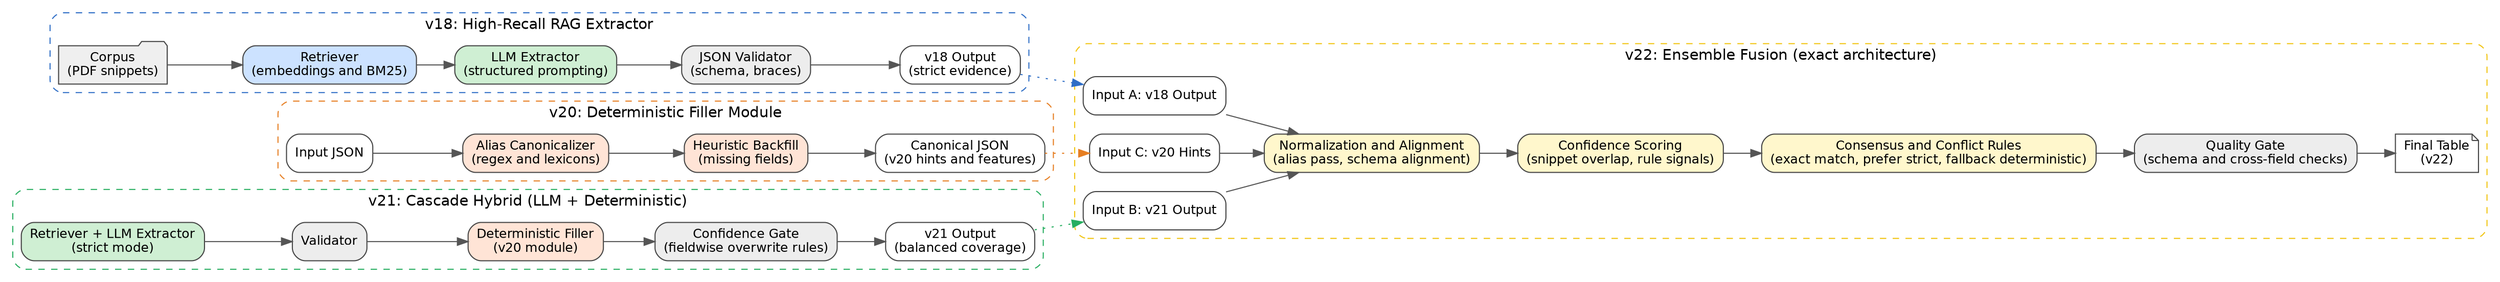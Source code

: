 digraph VLM_Pipeline {
  rankdir=LR;
  fontname="Helvetica";
  node [shape=box, style="rounded,filled", fontname="Helvetica", fontsize=12, color="#444444"];
  edge [fontname="Helvetica", fontsize=10, color="#555555"];

  // v18: High-Recall RAG Extractor
  subgraph cluster_v18 {
    label="v18: High-Recall RAG Extractor";
    color="#2F6EC6"; style="rounded,dashed";

    v18_corpus   [label="Corpus\n(PDF snippets)", shape=folder, fillcolor="#EFEFEF"];
    v18_retr     [label="Retriever\n(embeddings and BM25)", fillcolor="#CCE2FF"];
    v18_llm      [label="LLM Extractor\n(structured prompting)", fillcolor="#CFEFD3"];
    v18_valid    [label="JSON Validator\n(schema, braces)", fillcolor="#EDEDED"];
    v18_out      [label="v18 Output\n(strict evidence)", fillcolor="white"];

    v18_corpus -> v18_retr -> v18_llm -> v18_valid -> v18_out;
  }

  // v20: Deterministic Filler Module
  subgraph cluster_v20 {
    label="v20: Deterministic Filler Module";
    color="#E67E22"; style="rounded,dashed";

    v20_in    [label="Input JSON", fillcolor="white"];
    v20_alias [label="Alias Canonicalizer\n(regex and lexicons)", fillcolor="#FFE4D6"];
    v20_back  [label="Heuristic Backfill\n(missing fields)", fillcolor="#FFE4D6"];
    v20_out   [label="Canonical JSON\n(v20 hints and features)", fillcolor="white"];

    v20_in -> v20_alias -> v20_back -> v20_out;
  }

  // v21: Cascade Hybrid (LLM + Deterministic)
  subgraph cluster_v21 {
    label="v21: Cascade Hybrid (LLM + Deterministic)";
    color="#27AE60"; style="rounded,dashed";

    v21_retr  [label="Retriever + LLM Extractor\n(strict mode)", fillcolor="#CFEFD3"];
    v21_val   [label="Validator", fillcolor="#EDEDED"];
    v21_fill  [label="Deterministic Filler\n(v20 module)", fillcolor="#FFE4D6"];
    v21_gate  [label="Confidence Gate\n(fieldwise overwrite rules)", fillcolor="#EDEDED"];
    v21_out   [label="v21 Output\n(balanced coverage)", fillcolor="white"];

    v21_retr -> v21_val -> v21_fill -> v21_gate -> v21_out;
  }

  // v22: Ensemble Fusion (Exact Architecture)
  subgraph cluster_v22 {
    label="v22: Ensemble Fusion (exact architecture)";
    color="#F1C40F"; style="rounded,dashed";

    v22_in1 [label="Input A: v18 Output", fillcolor="white"];
    v22_in2 [label="Input B: v21 Output", fillcolor="white"];
    v22_in3 [label="Input C: v20 Hints", fillcolor="white"];

    v22_norm  [label="Normalization and Alignment\n(alias pass, schema alignment)", fillcolor="#FFF7CC"];
    v22_conf  [label="Confidence Scoring\n(snippet overlap, rule signals)", fillcolor="#FFF7CC"];
    v22_vote  [label="Consensus and Conflict Rules\n(exact match, prefer strict, fallback deterministic)", fillcolor="#FFF7CC"];
    v22_qa    [label="Quality Gate\n(schema and cross-field checks)", fillcolor="#EDEDED"];
    v22_final [label="Final Table\n(v22)", shape=note, fillcolor="white"];

    v22_in1 -> v22_norm;
    v22_in2 -> v22_norm;
    v22_in3 -> v22_norm;

    v22_norm -> v22_conf -> v22_vote -> v22_qa -> v22_final;
  }

  // High-level flow (optional connectors)
  v18_out -> v22_in1 [style=dotted, color="#2F6EC6"];
  v20_out -> v22_in3 [style=dotted, color="#E67E22"];
  v21_out -> v22_in2 [style=dotted, color="#27AE60"];
}
